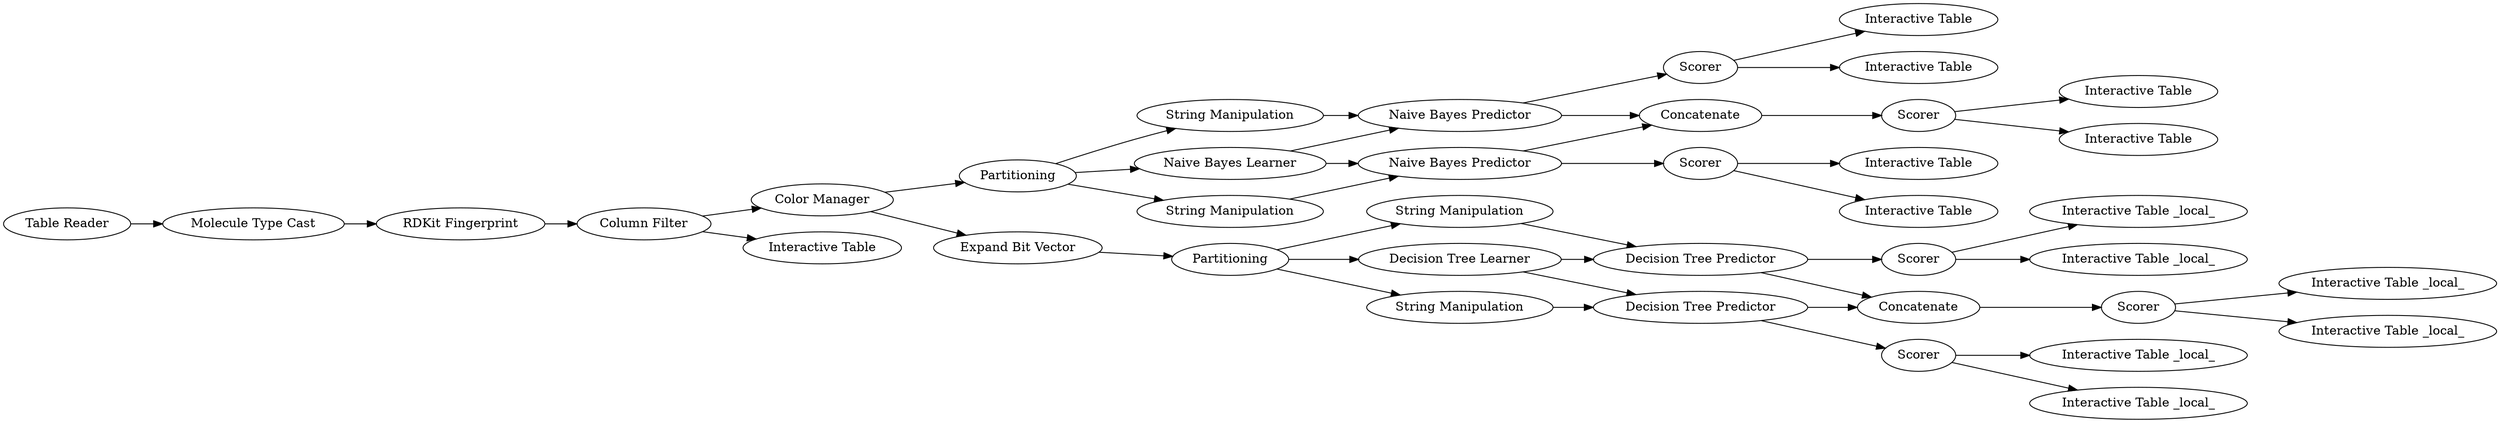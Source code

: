 digraph {
	63 -> 55
	253 -> 348
	48 -> 349
	369 -> 354
	368 -> 358
	356 -> 361
	59 -> 349
	356 -> 366
	357 -> 368
	14 -> 49
	364 -> 369
	62 -> 53
	5 -> 370
	14 -> 48
	64 -> 58
	358 -> 356
	362 -> 367
	350 -> 64
	14 -> 59
	355 -> 351
	370 -> 362
	5 -> 14
	348 -> 5
	50 -> 63
	354 -> 365
	62 -> 54
	367 -> 369
	355 -> 363
	350 -> 50
	369 -> 358
	362 -> 357
	349 -> 50
	362 -> 364
	348 -> 51
	354 -> 359
	345 -> 253
	59 -> 350
	368 -> 355
	64 -> 57
	63 -> 56
	349 -> 62
	344 -> 345
	49 -> 350
	367 -> 368
	351 [label="Interactive Table _local_"]
	57 [label="Interactive Table"]
	55 [label="Interactive Table"]
	365 [label="Interactive Table _local_"]
	367 [label="Decision Tree Learner"]
	58 [label="Interactive Table"]
	354 [label=Scorer]
	363 [label="Interactive Table _local_"]
	64 [label=Scorer]
	366 [label="Interactive Table _local_"]
	357 [label="String Manipulation"]
	49 [label="String Manipulation"]
	253 [label="RDKit Fingerprint"]
	51 [label="Interactive Table"]
	56 [label="Interactive Table"]
	344 [label="Table Reader"]
	54 [label="Interactive Table"]
	348 [label="Column Filter"]
	359 [label="Interactive Table _local_"]
	361 [label="Interactive Table _local_"]
	59 [label="Naive Bayes Learner"]
	48 [label="String Manipulation"]
	50 [label=Concatenate]
	53 [label="Interactive Table"]
	358 [label=Concatenate]
	356 [label=Scorer]
	63 [label=Scorer]
	369 [label="Decision Tree Predictor"]
	345 [label="Molecule Type Cast"]
	14 [label=Partitioning]
	368 [label="Decision Tree Predictor"]
	370 [label="Expand Bit Vector"]
	5 [label="Color Manager"]
	364 [label="String Manipulation"]
	350 [label="Naive Bayes Predictor"]
	62 [label=Scorer]
	362 [label=Partitioning]
	355 [label=Scorer]
	349 [label="Naive Bayes Predictor"]
	rankdir=LR
}
